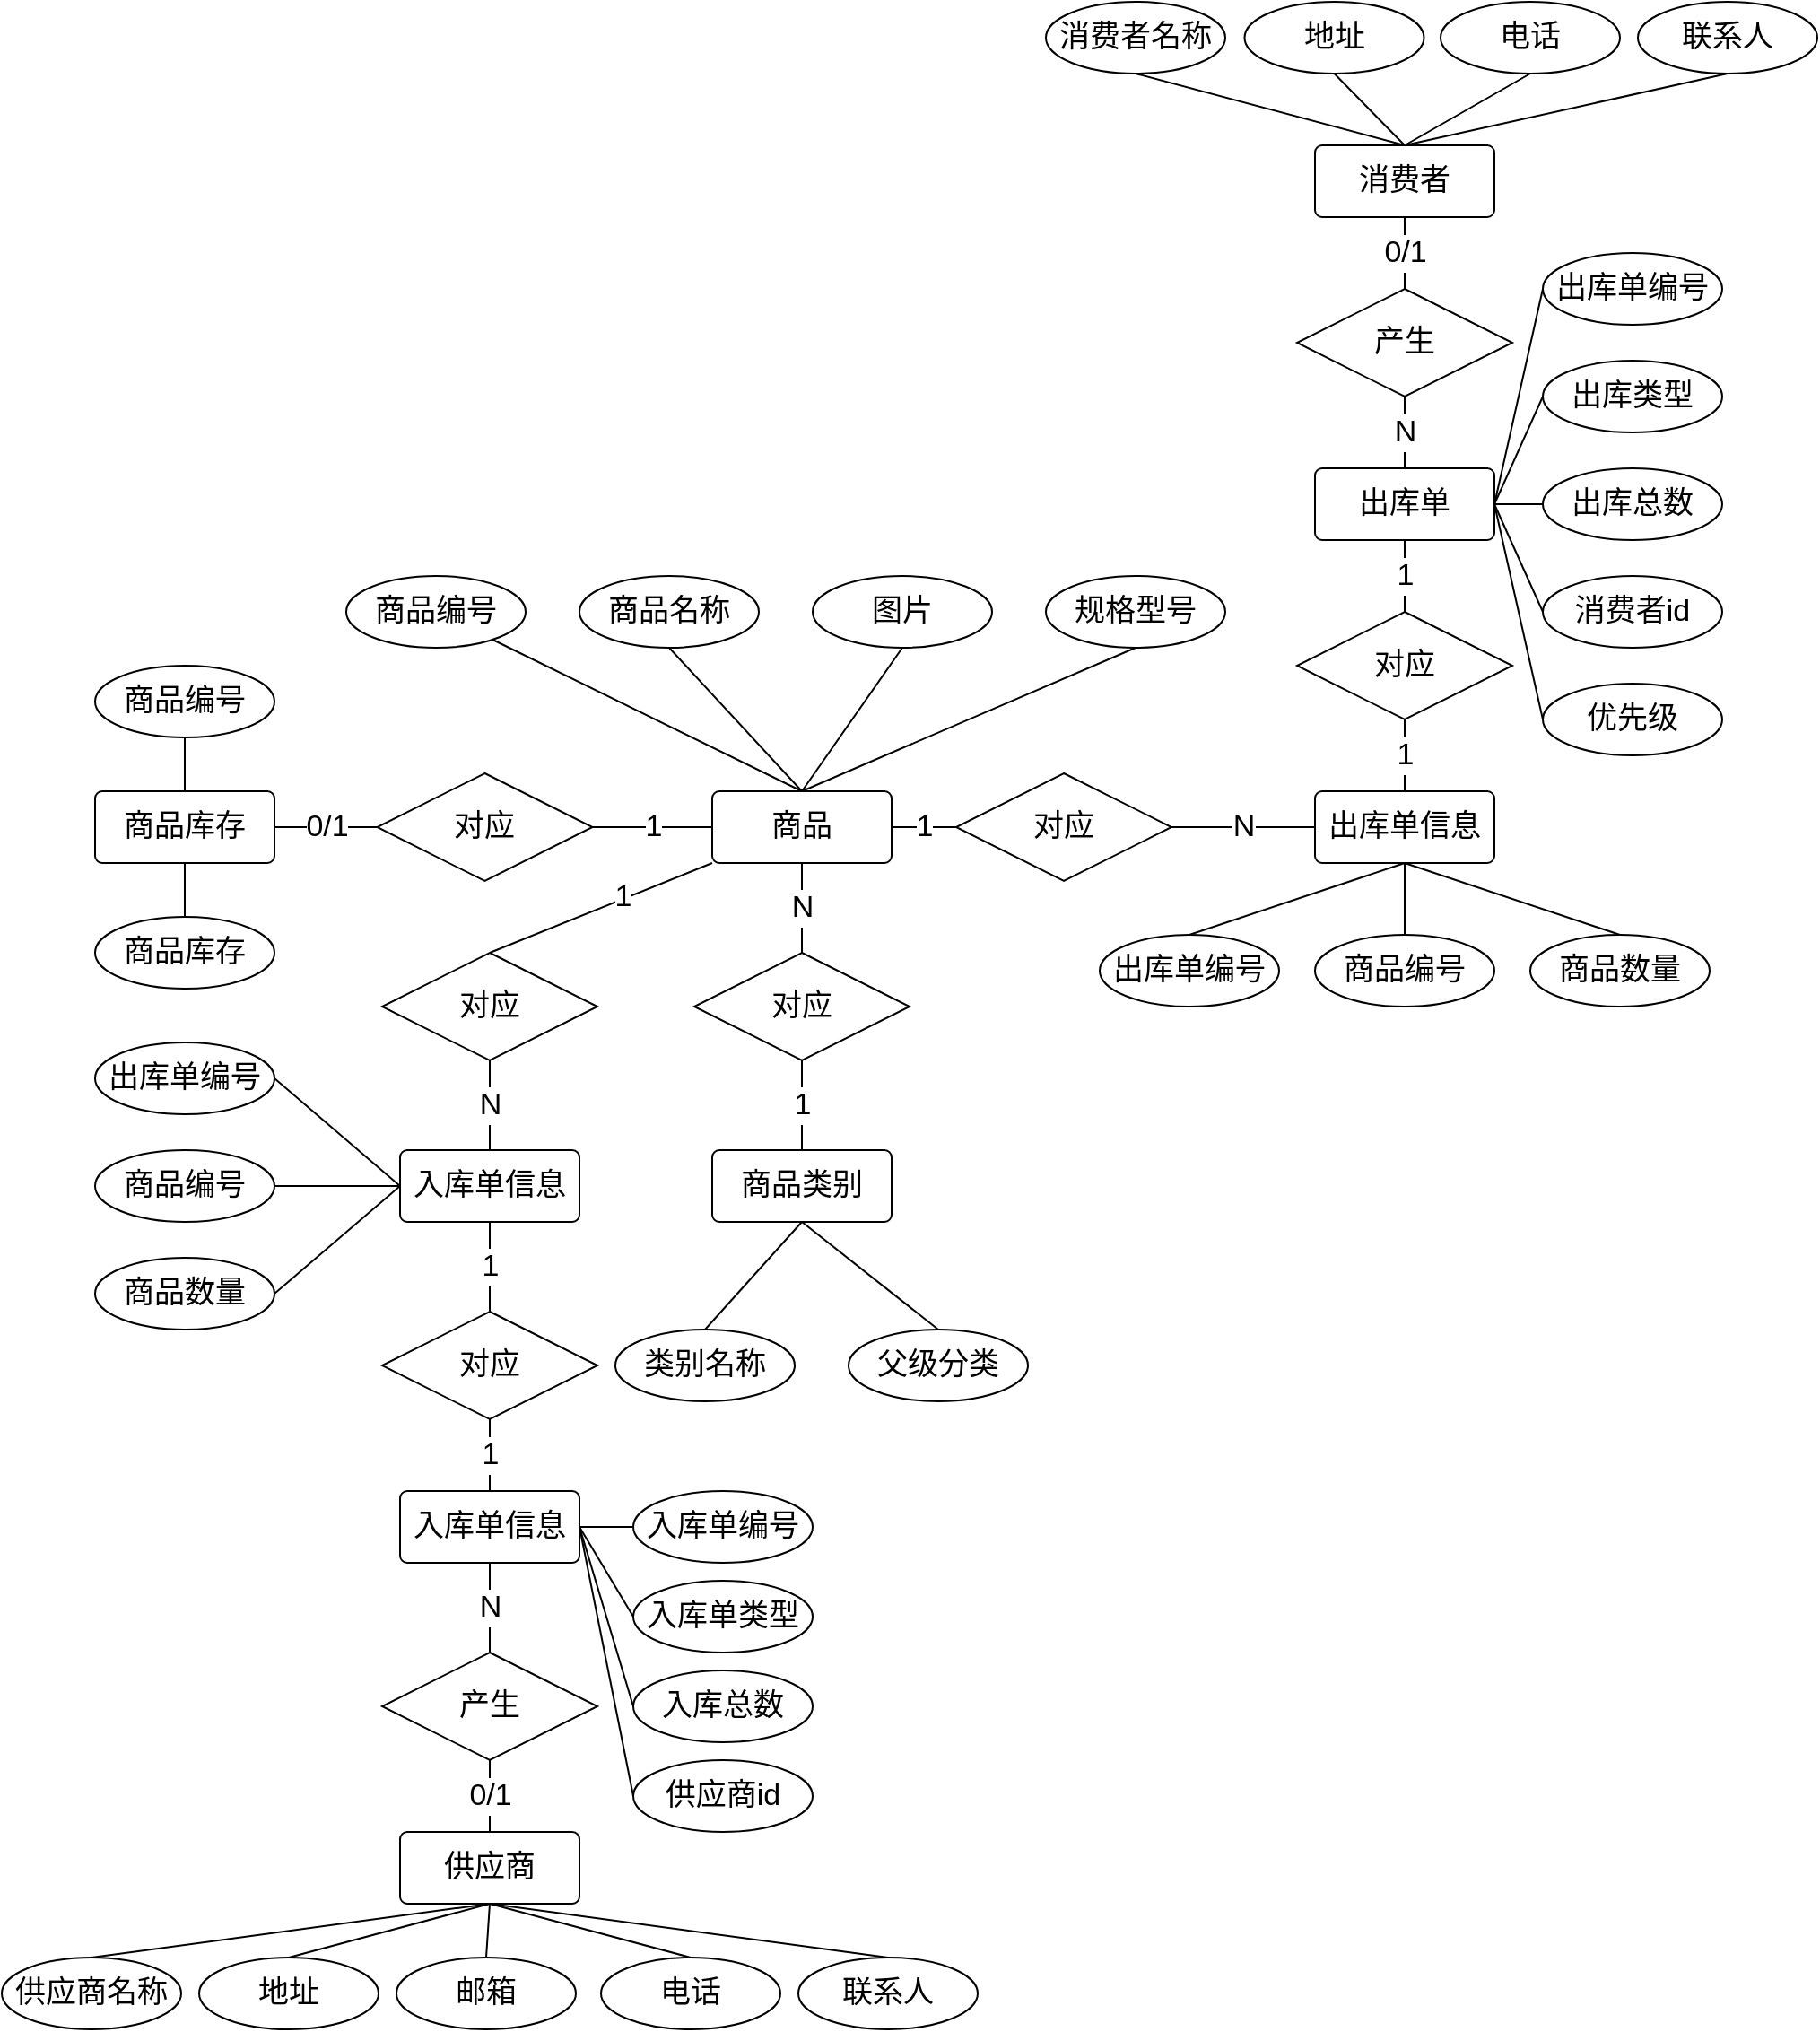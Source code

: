 <mxfile version="14.7.3" type="github">
  <diagram id="1h4pOQD59brm6UFdUb1d" name="Page-1">
    <mxGraphModel dx="1865" dy="1717" grid="1" gridSize="10" guides="1" tooltips="1" connect="1" arrows="1" fold="1" page="1" pageScale="1" pageWidth="827" pageHeight="1169" math="0" shadow="0">
      <root>
        <mxCell id="0" />
        <mxCell id="1" parent="0" />
        <mxCell id="RvEMgay6Ltesqter9NSS-8" style="rounded=0;orthogonalLoop=1;jettySize=auto;html=1;exitX=0.5;exitY=0;exitDx=0;exitDy=0;shadow=0;sketch=0;endArrow=none;endFill=0;fontSize=17;" parent="1" source="RvEMgay6Ltesqter9NSS-1" target="RvEMgay6Ltesqter9NSS-2" edge="1">
          <mxGeometry relative="1" as="geometry" />
        </mxCell>
        <mxCell id="RvEMgay6Ltesqter9NSS-13" style="edgeStyle=none;rounded=0;orthogonalLoop=1;jettySize=auto;html=1;exitX=0.5;exitY=0;exitDx=0;exitDy=0;entryX=0.5;entryY=1;entryDx=0;entryDy=0;endArrow=none;endFill=0;fontSize=17;" parent="1" source="RvEMgay6Ltesqter9NSS-1" target="RvEMgay6Ltesqter9NSS-3" edge="1">
          <mxGeometry relative="1" as="geometry" />
        </mxCell>
        <mxCell id="RvEMgay6Ltesqter9NSS-14" style="edgeStyle=none;rounded=0;orthogonalLoop=1;jettySize=auto;html=1;exitX=0.5;exitY=0;exitDx=0;exitDy=0;entryX=0.5;entryY=1;entryDx=0;entryDy=0;endArrow=none;endFill=0;fontSize=17;" parent="1" source="RvEMgay6Ltesqter9NSS-1" target="RvEMgay6Ltesqter9NSS-4" edge="1">
          <mxGeometry relative="1" as="geometry" />
        </mxCell>
        <mxCell id="RvEMgay6Ltesqter9NSS-16" style="edgeStyle=none;rounded=0;orthogonalLoop=1;jettySize=auto;html=1;exitX=0.5;exitY=0;exitDx=0;exitDy=0;entryX=0.5;entryY=1;entryDx=0;entryDy=0;endArrow=none;endFill=0;fontSize=17;" parent="1" source="RvEMgay6Ltesqter9NSS-1" target="RvEMgay6Ltesqter9NSS-6" edge="1">
          <mxGeometry relative="1" as="geometry" />
        </mxCell>
        <mxCell id="A7tWS2K1PQWu_uq6OoTj-1" value="N" style="edgeStyle=orthogonalEdgeStyle;rounded=0;sketch=0;orthogonalLoop=1;jettySize=auto;html=1;exitX=0.5;exitY=1;exitDx=0;exitDy=0;shadow=0;endArrow=none;endFill=0;fontSize=17;" parent="1" source="RvEMgay6Ltesqter9NSS-1" target="RvEMgay6Ltesqter9NSS-18" edge="1">
          <mxGeometry relative="1" as="geometry" />
        </mxCell>
        <mxCell id="BQ8AI4c9jfY31_-rvR-b-23" value="1" style="edgeStyle=none;rounded=0;orthogonalLoop=1;jettySize=auto;html=1;exitX=1;exitY=0.5;exitDx=0;exitDy=0;entryX=0;entryY=0.5;entryDx=0;entryDy=0;fontSize=17;endArrow=none;endFill=0;" edge="1" parent="1" source="RvEMgay6Ltesqter9NSS-1" target="BQ8AI4c9jfY31_-rvR-b-21">
          <mxGeometry relative="1" as="geometry" />
        </mxCell>
        <mxCell id="BQ8AI4c9jfY31_-rvR-b-26" style="edgeStyle=none;rounded=0;orthogonalLoop=1;jettySize=auto;html=1;exitX=0;exitY=1;exitDx=0;exitDy=0;entryX=0.5;entryY=0;entryDx=0;entryDy=0;fontSize=17;endArrow=none;endFill=0;" edge="1" parent="1" source="RvEMgay6Ltesqter9NSS-1" target="BQ8AI4c9jfY31_-rvR-b-24">
          <mxGeometry relative="1" as="geometry" />
        </mxCell>
        <mxCell id="BQ8AI4c9jfY31_-rvR-b-28" value="1" style="edgeLabel;html=1;align=center;verticalAlign=middle;resizable=0;points=[];fontSize=17;" vertex="1" connectable="0" parent="BQ8AI4c9jfY31_-rvR-b-26">
          <mxGeometry x="-0.184" y="-2" relative="1" as="geometry">
            <mxPoint x="1" as="offset" />
          </mxGeometry>
        </mxCell>
        <mxCell id="RvEMgay6Ltesqter9NSS-1" value="&lt;font style=&quot;font-size: 17px;&quot;&gt;商品&lt;/font&gt;" style="rounded=1;arcSize=10;whiteSpace=wrap;html=1;align=center;fontSize=17;" parent="1" vertex="1">
          <mxGeometry x="364" y="250" width="100" height="40" as="geometry" />
        </mxCell>
        <mxCell id="RvEMgay6Ltesqter9NSS-2" value="&lt;font style=&quot;font-size: 17px;&quot;&gt;商品编号&lt;/font&gt;" style="ellipse;whiteSpace=wrap;html=1;align=center;fontSize=17;" parent="1" vertex="1">
          <mxGeometry x="160" y="130" width="100" height="40" as="geometry" />
        </mxCell>
        <mxCell id="RvEMgay6Ltesqter9NSS-3" value="&lt;font style=&quot;font-size: 17px;&quot;&gt;商品名称&lt;/font&gt;" style="ellipse;whiteSpace=wrap;html=1;align=center;fontSize=17;" parent="1" vertex="1">
          <mxGeometry x="290" y="130" width="100" height="40" as="geometry" />
        </mxCell>
        <mxCell id="RvEMgay6Ltesqter9NSS-4" value="&lt;font style=&quot;font-size: 17px;&quot;&gt;图片&lt;/font&gt;" style="ellipse;whiteSpace=wrap;html=1;align=center;fontSize=17;" parent="1" vertex="1">
          <mxGeometry x="420" y="130" width="100" height="40" as="geometry" />
        </mxCell>
        <mxCell id="RvEMgay6Ltesqter9NSS-6" value="&lt;font style=&quot;font-size: 17px;&quot;&gt;规格型号&lt;/font&gt;" style="ellipse;whiteSpace=wrap;html=1;align=center;fontSize=17;" parent="1" vertex="1">
          <mxGeometry x="550" y="130" width="100" height="40" as="geometry" />
        </mxCell>
        <mxCell id="BQ8AI4c9jfY31_-rvR-b-1" value="1" style="edgeStyle=orthogonalEdgeStyle;rounded=0;orthogonalLoop=1;jettySize=auto;html=1;exitX=0.5;exitY=1;exitDx=0;exitDy=0;entryX=0.5;entryY=0;entryDx=0;entryDy=0;endArrow=none;endFill=0;fontSize=17;" edge="1" parent="1" source="RvEMgay6Ltesqter9NSS-18" target="A7tWS2K1PQWu_uq6OoTj-2">
          <mxGeometry relative="1" as="geometry" />
        </mxCell>
        <mxCell id="RvEMgay6Ltesqter9NSS-18" value="&lt;font style=&quot;font-size: 17px;&quot;&gt;对应&lt;/font&gt;" style="shape=rhombus;perimeter=rhombusPerimeter;whiteSpace=wrap;html=1;align=center;fontSize=17;" parent="1" vertex="1">
          <mxGeometry x="354" y="340" width="120" height="60" as="geometry" />
        </mxCell>
        <mxCell id="BQ8AI4c9jfY31_-rvR-b-6" style="rounded=0;orthogonalLoop=1;jettySize=auto;html=1;exitX=0.5;exitY=1;exitDx=0;exitDy=0;entryX=0.5;entryY=0;entryDx=0;entryDy=0;fontSize=17;endArrow=none;endFill=0;" edge="1" parent="1" source="A7tWS2K1PQWu_uq6OoTj-2" target="BQ8AI4c9jfY31_-rvR-b-2">
          <mxGeometry relative="1" as="geometry" />
        </mxCell>
        <mxCell id="BQ8AI4c9jfY31_-rvR-b-9" style="edgeStyle=none;rounded=0;orthogonalLoop=1;jettySize=auto;html=1;exitX=0.5;exitY=1;exitDx=0;exitDy=0;entryX=0.5;entryY=0;entryDx=0;entryDy=0;fontSize=17;endArrow=none;endFill=0;" edge="1" parent="1" source="A7tWS2K1PQWu_uq6OoTj-2" target="BQ8AI4c9jfY31_-rvR-b-5">
          <mxGeometry relative="1" as="geometry" />
        </mxCell>
        <mxCell id="A7tWS2K1PQWu_uq6OoTj-2" value="&lt;font style=&quot;font-size: 17px;&quot;&gt;商品类别&lt;/font&gt;" style="rounded=1;arcSize=10;whiteSpace=wrap;html=1;align=center;fontSize=17;" parent="1" vertex="1">
          <mxGeometry x="364" y="450" width="100" height="40" as="geometry" />
        </mxCell>
        <mxCell id="BQ8AI4c9jfY31_-rvR-b-2" value="&lt;font style=&quot;font-size: 17px;&quot;&gt;类别名称&lt;/font&gt;" style="ellipse;whiteSpace=wrap;html=1;align=center;fontSize=17;" vertex="1" parent="1">
          <mxGeometry x="310" y="550" width="100" height="40" as="geometry" />
        </mxCell>
        <mxCell id="BQ8AI4c9jfY31_-rvR-b-5" value="&lt;font style=&quot;font-size: 17px;&quot;&gt;父级分类&lt;/font&gt;" style="ellipse;whiteSpace=wrap;html=1;align=center;fontSize=17;" vertex="1" parent="1">
          <mxGeometry x="440" y="550" width="100" height="40" as="geometry" />
        </mxCell>
        <mxCell id="BQ8AI4c9jfY31_-rvR-b-11" value="1" style="edgeStyle=none;rounded=0;orthogonalLoop=1;jettySize=auto;html=1;exitX=1;exitY=0.5;exitDx=0;exitDy=0;entryX=0;entryY=0.5;entryDx=0;entryDy=0;fontSize=17;endArrow=none;endFill=0;" edge="1" parent="1" source="BQ8AI4c9jfY31_-rvR-b-10" target="RvEMgay6Ltesqter9NSS-1">
          <mxGeometry relative="1" as="geometry" />
        </mxCell>
        <mxCell id="BQ8AI4c9jfY31_-rvR-b-13" value="0/1" style="edgeStyle=none;rounded=0;orthogonalLoop=1;jettySize=auto;html=1;exitX=0;exitY=0.5;exitDx=0;exitDy=0;entryX=1;entryY=0.5;entryDx=0;entryDy=0;fontSize=17;endArrow=none;endFill=0;" edge="1" parent="1" source="BQ8AI4c9jfY31_-rvR-b-10" target="BQ8AI4c9jfY31_-rvR-b-12">
          <mxGeometry relative="1" as="geometry" />
        </mxCell>
        <mxCell id="BQ8AI4c9jfY31_-rvR-b-10" value="&lt;font style=&quot;font-size: 17px;&quot;&gt;对应&lt;/font&gt;" style="shape=rhombus;perimeter=rhombusPerimeter;whiteSpace=wrap;html=1;align=center;fontSize=17;" vertex="1" parent="1">
          <mxGeometry x="177.25" y="240" width="120" height="60" as="geometry" />
        </mxCell>
        <mxCell id="BQ8AI4c9jfY31_-rvR-b-16" style="edgeStyle=none;rounded=0;orthogonalLoop=1;jettySize=auto;html=1;exitX=0.5;exitY=0;exitDx=0;exitDy=0;entryX=0.5;entryY=1;entryDx=0;entryDy=0;fontSize=17;endArrow=none;endFill=0;" edge="1" parent="1" source="BQ8AI4c9jfY31_-rvR-b-12" target="BQ8AI4c9jfY31_-rvR-b-15">
          <mxGeometry relative="1" as="geometry" />
        </mxCell>
        <mxCell id="BQ8AI4c9jfY31_-rvR-b-17" style="edgeStyle=none;rounded=0;orthogonalLoop=1;jettySize=auto;html=1;exitX=0.5;exitY=1;exitDx=0;exitDy=0;fontSize=17;endArrow=none;endFill=0;" edge="1" parent="1" source="BQ8AI4c9jfY31_-rvR-b-12" target="BQ8AI4c9jfY31_-rvR-b-14">
          <mxGeometry relative="1" as="geometry" />
        </mxCell>
        <mxCell id="BQ8AI4c9jfY31_-rvR-b-12" value="&lt;font style=&quot;font-size: 17px;&quot;&gt;商品库存&lt;/font&gt;" style="rounded=1;arcSize=10;whiteSpace=wrap;html=1;align=center;fontSize=17;" vertex="1" parent="1">
          <mxGeometry x="20" y="250" width="100" height="40" as="geometry" />
        </mxCell>
        <mxCell id="BQ8AI4c9jfY31_-rvR-b-14" value="&lt;font style=&quot;font-size: 17px;&quot;&gt;商品库存&lt;/font&gt;" style="ellipse;whiteSpace=wrap;html=1;align=center;fontSize=17;" vertex="1" parent="1">
          <mxGeometry x="20" y="320" width="100" height="40" as="geometry" />
        </mxCell>
        <mxCell id="BQ8AI4c9jfY31_-rvR-b-15" value="&lt;font style=&quot;font-size: 17px;&quot;&gt;商品编号&lt;/font&gt;" style="ellipse;whiteSpace=wrap;html=1;align=center;fontSize=17;" vertex="1" parent="1">
          <mxGeometry x="20" y="180" width="100" height="40" as="geometry" />
        </mxCell>
        <mxCell id="BQ8AI4c9jfY31_-rvR-b-32" style="edgeStyle=none;rounded=0;orthogonalLoop=1;jettySize=auto;html=1;exitX=0.5;exitY=1;exitDx=0;exitDy=0;entryX=0.5;entryY=0;entryDx=0;entryDy=0;fontSize=17;endArrow=none;endFill=0;" edge="1" parent="1" source="BQ8AI4c9jfY31_-rvR-b-18" target="BQ8AI4c9jfY31_-rvR-b-29">
          <mxGeometry relative="1" as="geometry" />
        </mxCell>
        <mxCell id="BQ8AI4c9jfY31_-rvR-b-33" style="edgeStyle=none;rounded=0;orthogonalLoop=1;jettySize=auto;html=1;exitX=0.5;exitY=1;exitDx=0;exitDy=0;entryX=0.5;entryY=0;entryDx=0;entryDy=0;fontSize=17;endArrow=none;endFill=0;" edge="1" parent="1" source="BQ8AI4c9jfY31_-rvR-b-18" target="BQ8AI4c9jfY31_-rvR-b-30">
          <mxGeometry relative="1" as="geometry" />
        </mxCell>
        <mxCell id="BQ8AI4c9jfY31_-rvR-b-34" style="edgeStyle=none;rounded=0;orthogonalLoop=1;jettySize=auto;html=1;exitX=0.5;exitY=1;exitDx=0;exitDy=0;entryX=0.5;entryY=0;entryDx=0;entryDy=0;fontSize=17;endArrow=none;endFill=0;" edge="1" parent="1" source="BQ8AI4c9jfY31_-rvR-b-18" target="BQ8AI4c9jfY31_-rvR-b-31">
          <mxGeometry relative="1" as="geometry" />
        </mxCell>
        <mxCell id="BQ8AI4c9jfY31_-rvR-b-55" value="1" style="edgeStyle=none;rounded=0;orthogonalLoop=1;jettySize=auto;html=1;exitX=0.5;exitY=0;exitDx=0;exitDy=0;entryX=0.5;entryY=1;entryDx=0;entryDy=0;fontSize=17;endArrow=none;endFill=0;" edge="1" parent="1" source="BQ8AI4c9jfY31_-rvR-b-18" target="BQ8AI4c9jfY31_-rvR-b-53">
          <mxGeometry relative="1" as="geometry" />
        </mxCell>
        <mxCell id="BQ8AI4c9jfY31_-rvR-b-18" value="&lt;font style=&quot;font-size: 17px;&quot;&gt;出库单信息&lt;br style=&quot;font-size: 17px;&quot;&gt;&lt;/font&gt;" style="rounded=1;arcSize=10;whiteSpace=wrap;html=1;align=center;fontSize=17;" vertex="1" parent="1">
          <mxGeometry x="700" y="250" width="100" height="40" as="geometry" />
        </mxCell>
        <mxCell id="BQ8AI4c9jfY31_-rvR-b-38" style="edgeStyle=none;rounded=0;orthogonalLoop=1;jettySize=auto;html=1;exitX=0;exitY=0.5;exitDx=0;exitDy=0;entryX=1;entryY=0.5;entryDx=0;entryDy=0;fontSize=17;endArrow=none;endFill=0;" edge="1" parent="1" source="BQ8AI4c9jfY31_-rvR-b-19" target="BQ8AI4c9jfY31_-rvR-b-35">
          <mxGeometry relative="1" as="geometry" />
        </mxCell>
        <mxCell id="BQ8AI4c9jfY31_-rvR-b-39" style="edgeStyle=none;rounded=0;orthogonalLoop=1;jettySize=auto;html=1;exitX=0;exitY=0.5;exitDx=0;exitDy=0;fontSize=17;endArrow=none;endFill=0;" edge="1" parent="1" source="BQ8AI4c9jfY31_-rvR-b-19" target="BQ8AI4c9jfY31_-rvR-b-36">
          <mxGeometry relative="1" as="geometry" />
        </mxCell>
        <mxCell id="BQ8AI4c9jfY31_-rvR-b-40" style="edgeStyle=none;rounded=0;orthogonalLoop=1;jettySize=auto;html=1;exitX=0;exitY=0.5;exitDx=0;exitDy=0;entryX=1;entryY=0.5;entryDx=0;entryDy=0;fontSize=17;endArrow=none;endFill=0;" edge="1" parent="1" source="BQ8AI4c9jfY31_-rvR-b-19" target="BQ8AI4c9jfY31_-rvR-b-37">
          <mxGeometry relative="1" as="geometry" />
        </mxCell>
        <mxCell id="BQ8AI4c9jfY31_-rvR-b-70" value="1" style="edgeStyle=none;rounded=0;orthogonalLoop=1;jettySize=auto;html=1;exitX=0.5;exitY=1;exitDx=0;exitDy=0;entryX=0.5;entryY=0;entryDx=0;entryDy=0;fontSize=17;endArrow=none;endFill=0;" edge="1" parent="1" source="BQ8AI4c9jfY31_-rvR-b-19" target="BQ8AI4c9jfY31_-rvR-b-69">
          <mxGeometry relative="1" as="geometry" />
        </mxCell>
        <mxCell id="BQ8AI4c9jfY31_-rvR-b-19" value="&lt;font style=&quot;font-size: 17px;&quot;&gt;入库单信息&lt;br style=&quot;font-size: 17px;&quot;&gt;&lt;/font&gt;" style="rounded=1;arcSize=10;whiteSpace=wrap;html=1;align=center;fontSize=17;" vertex="1" parent="1">
          <mxGeometry x="190" y="450" width="100" height="40" as="geometry" />
        </mxCell>
        <mxCell id="BQ8AI4c9jfY31_-rvR-b-25" value="N" style="edgeStyle=none;rounded=0;orthogonalLoop=1;jettySize=auto;html=1;exitX=1;exitY=0.5;exitDx=0;exitDy=0;entryX=0;entryY=0.5;entryDx=0;entryDy=0;fontSize=17;endArrow=none;endFill=0;" edge="1" parent="1" source="BQ8AI4c9jfY31_-rvR-b-21" target="BQ8AI4c9jfY31_-rvR-b-18">
          <mxGeometry relative="1" as="geometry" />
        </mxCell>
        <mxCell id="BQ8AI4c9jfY31_-rvR-b-21" value="&lt;font style=&quot;font-size: 17px;&quot;&gt;对应&lt;/font&gt;" style="shape=rhombus;perimeter=rhombusPerimeter;whiteSpace=wrap;html=1;align=center;rounded=0;fontSize=17;" vertex="1" parent="1">
          <mxGeometry x="500" y="240" width="120" height="60" as="geometry" />
        </mxCell>
        <mxCell id="BQ8AI4c9jfY31_-rvR-b-27" value="N" style="edgeStyle=none;rounded=0;orthogonalLoop=1;jettySize=auto;html=1;exitX=0.5;exitY=1;exitDx=0;exitDy=0;entryX=0.5;entryY=0;entryDx=0;entryDy=0;fontSize=17;endArrow=none;endFill=0;" edge="1" parent="1" source="BQ8AI4c9jfY31_-rvR-b-24" target="BQ8AI4c9jfY31_-rvR-b-19">
          <mxGeometry relative="1" as="geometry" />
        </mxCell>
        <mxCell id="BQ8AI4c9jfY31_-rvR-b-24" value="&lt;font style=&quot;font-size: 17px;&quot;&gt;对应&lt;/font&gt;" style="shape=rhombus;perimeter=rhombusPerimeter;whiteSpace=wrap;html=1;align=center;rounded=0;fontSize=17;" vertex="1" parent="1">
          <mxGeometry x="180" y="340" width="120" height="60" as="geometry" />
        </mxCell>
        <mxCell id="BQ8AI4c9jfY31_-rvR-b-29" value="&lt;font style=&quot;font-size: 17px;&quot;&gt;出库单编号&lt;/font&gt;" style="ellipse;whiteSpace=wrap;html=1;align=center;fontSize=17;" vertex="1" parent="1">
          <mxGeometry x="580" y="330" width="100" height="40" as="geometry" />
        </mxCell>
        <mxCell id="BQ8AI4c9jfY31_-rvR-b-30" value="&lt;font style=&quot;font-size: 17px;&quot;&gt;商品编号&lt;/font&gt;" style="ellipse;whiteSpace=wrap;html=1;align=center;fontSize=17;" vertex="1" parent="1">
          <mxGeometry x="700" y="330" width="100" height="40" as="geometry" />
        </mxCell>
        <mxCell id="BQ8AI4c9jfY31_-rvR-b-31" value="&lt;font style=&quot;font-size: 17px;&quot;&gt;商品数量&lt;/font&gt;" style="ellipse;whiteSpace=wrap;html=1;align=center;fontSize=17;" vertex="1" parent="1">
          <mxGeometry x="820" y="330" width="100" height="40" as="geometry" />
        </mxCell>
        <mxCell id="BQ8AI4c9jfY31_-rvR-b-35" value="&lt;font style=&quot;font-size: 17px;&quot;&gt;出库单编号&lt;/font&gt;" style="ellipse;whiteSpace=wrap;html=1;align=center;fontSize=17;" vertex="1" parent="1">
          <mxGeometry x="20" y="390" width="100" height="40" as="geometry" />
        </mxCell>
        <mxCell id="BQ8AI4c9jfY31_-rvR-b-36" value="&lt;font style=&quot;font-size: 17px;&quot;&gt;商品编号&lt;/font&gt;" style="ellipse;whiteSpace=wrap;html=1;align=center;fontSize=17;" vertex="1" parent="1">
          <mxGeometry x="20" y="450" width="100" height="40" as="geometry" />
        </mxCell>
        <mxCell id="BQ8AI4c9jfY31_-rvR-b-37" value="&lt;font style=&quot;font-size: 17px;&quot;&gt;商品数量&lt;/font&gt;" style="ellipse;whiteSpace=wrap;html=1;align=center;fontSize=17;" vertex="1" parent="1">
          <mxGeometry x="20" y="510" width="100" height="40" as="geometry" />
        </mxCell>
        <mxCell id="BQ8AI4c9jfY31_-rvR-b-48" style="edgeStyle=none;rounded=0;orthogonalLoop=1;jettySize=auto;html=1;exitX=1;exitY=0.5;exitDx=0;exitDy=0;entryX=0;entryY=0.5;entryDx=0;entryDy=0;fontSize=17;endArrow=none;endFill=0;" edge="1" parent="1" source="BQ8AI4c9jfY31_-rvR-b-41" target="BQ8AI4c9jfY31_-rvR-b-42">
          <mxGeometry relative="1" as="geometry" />
        </mxCell>
        <mxCell id="BQ8AI4c9jfY31_-rvR-b-49" style="edgeStyle=none;rounded=0;orthogonalLoop=1;jettySize=auto;html=1;exitX=1;exitY=0.5;exitDx=0;exitDy=0;entryX=0;entryY=0.5;entryDx=0;entryDy=0;fontSize=17;endArrow=none;endFill=0;" edge="1" parent="1" source="BQ8AI4c9jfY31_-rvR-b-41" target="BQ8AI4c9jfY31_-rvR-b-44">
          <mxGeometry relative="1" as="geometry" />
        </mxCell>
        <mxCell id="BQ8AI4c9jfY31_-rvR-b-50" style="edgeStyle=none;rounded=0;orthogonalLoop=1;jettySize=auto;html=1;exitX=1;exitY=0.5;exitDx=0;exitDy=0;entryX=0;entryY=0.5;entryDx=0;entryDy=0;fontSize=17;endArrow=none;endFill=0;" edge="1" parent="1" source="BQ8AI4c9jfY31_-rvR-b-41" target="BQ8AI4c9jfY31_-rvR-b-45">
          <mxGeometry relative="1" as="geometry" />
        </mxCell>
        <mxCell id="BQ8AI4c9jfY31_-rvR-b-51" style="edgeStyle=none;rounded=0;orthogonalLoop=1;jettySize=auto;html=1;exitX=1;exitY=0.5;exitDx=0;exitDy=0;entryX=0;entryY=0.5;entryDx=0;entryDy=0;fontSize=17;endArrow=none;endFill=0;" edge="1" parent="1" source="BQ8AI4c9jfY31_-rvR-b-41" target="BQ8AI4c9jfY31_-rvR-b-46">
          <mxGeometry relative="1" as="geometry" />
        </mxCell>
        <mxCell id="BQ8AI4c9jfY31_-rvR-b-52" style="edgeStyle=none;rounded=0;orthogonalLoop=1;jettySize=auto;html=1;exitX=1;exitY=0.5;exitDx=0;exitDy=0;entryX=0;entryY=0.5;entryDx=0;entryDy=0;fontSize=17;endArrow=none;endFill=0;" edge="1" parent="1" source="BQ8AI4c9jfY31_-rvR-b-41" target="BQ8AI4c9jfY31_-rvR-b-47">
          <mxGeometry relative="1" as="geometry" />
        </mxCell>
        <mxCell id="BQ8AI4c9jfY31_-rvR-b-66" value="N" style="edgeStyle=none;rounded=0;orthogonalLoop=1;jettySize=auto;html=1;exitX=0.5;exitY=0;exitDx=0;exitDy=0;entryX=0.5;entryY=1;entryDx=0;entryDy=0;fontSize=17;endArrow=none;endFill=0;" edge="1" parent="1" source="BQ8AI4c9jfY31_-rvR-b-41" target="BQ8AI4c9jfY31_-rvR-b-65">
          <mxGeometry relative="1" as="geometry" />
        </mxCell>
        <mxCell id="BQ8AI4c9jfY31_-rvR-b-41" value="&lt;font style=&quot;font-size: 17px;&quot;&gt;出库单&lt;br style=&quot;font-size: 17px;&quot;&gt;&lt;/font&gt;" style="rounded=1;arcSize=10;whiteSpace=wrap;html=1;align=center;fontSize=17;" vertex="1" parent="1">
          <mxGeometry x="700" y="70" width="100" height="40" as="geometry" />
        </mxCell>
        <mxCell id="BQ8AI4c9jfY31_-rvR-b-42" value="&lt;font style=&quot;font-size: 17px;&quot;&gt;出库单编号&lt;/font&gt;" style="ellipse;whiteSpace=wrap;html=1;align=center;fontSize=17;" vertex="1" parent="1">
          <mxGeometry x="827" y="-50" width="100" height="40" as="geometry" />
        </mxCell>
        <mxCell id="BQ8AI4c9jfY31_-rvR-b-44" value="&lt;font style=&quot;font-size: 17px;&quot;&gt;出库类型&lt;/font&gt;" style="ellipse;whiteSpace=wrap;html=1;align=center;fontSize=17;" vertex="1" parent="1">
          <mxGeometry x="827" y="10" width="100" height="40" as="geometry" />
        </mxCell>
        <mxCell id="BQ8AI4c9jfY31_-rvR-b-45" value="&lt;font style=&quot;font-size: 17px;&quot;&gt;出库总数&lt;/font&gt;" style="ellipse;whiteSpace=wrap;html=1;align=center;fontSize=17;" vertex="1" parent="1">
          <mxGeometry x="827" y="70" width="100" height="40" as="geometry" />
        </mxCell>
        <mxCell id="BQ8AI4c9jfY31_-rvR-b-46" value="&lt;font style=&quot;font-size: 17px;&quot;&gt;消费者id&lt;/font&gt;" style="ellipse;whiteSpace=wrap;html=1;align=center;fontSize=17;" vertex="1" parent="1">
          <mxGeometry x="827" y="130" width="100" height="40" as="geometry" />
        </mxCell>
        <mxCell id="BQ8AI4c9jfY31_-rvR-b-47" value="&lt;font style=&quot;font-size: 17px;&quot;&gt;优先级&lt;/font&gt;" style="ellipse;whiteSpace=wrap;html=1;align=center;fontSize=17;" vertex="1" parent="1">
          <mxGeometry x="827" y="190" width="100" height="40" as="geometry" />
        </mxCell>
        <mxCell id="BQ8AI4c9jfY31_-rvR-b-54" value="1" style="edgeStyle=none;rounded=0;orthogonalLoop=1;jettySize=auto;html=1;exitX=0.5;exitY=0;exitDx=0;exitDy=0;entryX=0.5;entryY=1;entryDx=0;entryDy=0;fontSize=17;endArrow=none;endFill=0;" edge="1" parent="1" source="BQ8AI4c9jfY31_-rvR-b-53" target="BQ8AI4c9jfY31_-rvR-b-41">
          <mxGeometry relative="1" as="geometry" />
        </mxCell>
        <mxCell id="BQ8AI4c9jfY31_-rvR-b-53" value="&lt;font style=&quot;font-size: 17px;&quot;&gt;对应&lt;/font&gt;" style="shape=rhombus;perimeter=rhombusPerimeter;whiteSpace=wrap;html=1;align=center;rounded=0;rotation=0;fontSize=17;" vertex="1" parent="1">
          <mxGeometry x="690" y="150" width="120" height="60" as="geometry" />
        </mxCell>
        <mxCell id="BQ8AI4c9jfY31_-rvR-b-61" style="edgeStyle=none;rounded=0;orthogonalLoop=1;jettySize=auto;html=1;exitX=0.5;exitY=0;exitDx=0;exitDy=0;entryX=0.5;entryY=1;entryDx=0;entryDy=0;fontSize=17;endArrow=none;endFill=0;" edge="1" parent="1" source="BQ8AI4c9jfY31_-rvR-b-56" target="BQ8AI4c9jfY31_-rvR-b-57">
          <mxGeometry relative="1" as="geometry" />
        </mxCell>
        <mxCell id="BQ8AI4c9jfY31_-rvR-b-62" style="edgeStyle=none;rounded=0;orthogonalLoop=1;jettySize=auto;html=1;exitX=0.5;exitY=0;exitDx=0;exitDy=0;entryX=0.5;entryY=1;entryDx=0;entryDy=0;fontSize=17;endArrow=none;endFill=0;" edge="1" parent="1" source="BQ8AI4c9jfY31_-rvR-b-56" target="BQ8AI4c9jfY31_-rvR-b-58">
          <mxGeometry relative="1" as="geometry" />
        </mxCell>
        <mxCell id="BQ8AI4c9jfY31_-rvR-b-63" style="edgeStyle=none;rounded=0;orthogonalLoop=1;jettySize=auto;html=1;exitX=0.5;exitY=0;exitDx=0;exitDy=0;entryX=0.5;entryY=1;entryDx=0;entryDy=0;fontSize=17;endArrow=none;endFill=0;" edge="1" parent="1" source="BQ8AI4c9jfY31_-rvR-b-56" target="BQ8AI4c9jfY31_-rvR-b-59">
          <mxGeometry relative="1" as="geometry" />
        </mxCell>
        <mxCell id="BQ8AI4c9jfY31_-rvR-b-64" style="edgeStyle=none;rounded=0;orthogonalLoop=1;jettySize=auto;html=1;exitX=0.5;exitY=0;exitDx=0;exitDy=0;entryX=0.5;entryY=1;entryDx=0;entryDy=0;fontSize=17;endArrow=none;endFill=0;" edge="1" parent="1" source="BQ8AI4c9jfY31_-rvR-b-56" target="BQ8AI4c9jfY31_-rvR-b-60">
          <mxGeometry relative="1" as="geometry" />
        </mxCell>
        <mxCell id="BQ8AI4c9jfY31_-rvR-b-56" value="&lt;font style=&quot;font-size: 17px;&quot;&gt;消费者&lt;br style=&quot;font-size: 17px;&quot;&gt;&lt;/font&gt;" style="rounded=1;arcSize=10;whiteSpace=wrap;html=1;align=center;fontSize=17;" vertex="1" parent="1">
          <mxGeometry x="700" y="-110" width="100" height="40" as="geometry" />
        </mxCell>
        <mxCell id="BQ8AI4c9jfY31_-rvR-b-57" value="&lt;font style=&quot;font-size: 17px;&quot;&gt;消费者名称&lt;/font&gt;" style="ellipse;whiteSpace=wrap;html=1;align=center;fontSize=17;" vertex="1" parent="1">
          <mxGeometry x="550" y="-190" width="100" height="40" as="geometry" />
        </mxCell>
        <mxCell id="BQ8AI4c9jfY31_-rvR-b-58" value="&lt;font style=&quot;font-size: 17px;&quot;&gt;地址&lt;/font&gt;" style="ellipse;whiteSpace=wrap;html=1;align=center;fontSize=17;" vertex="1" parent="1">
          <mxGeometry x="660.75" y="-190" width="100" height="40" as="geometry" />
        </mxCell>
        <mxCell id="BQ8AI4c9jfY31_-rvR-b-59" value="&lt;font style=&quot;font-size: 17px;&quot;&gt;电话&lt;/font&gt;" style="ellipse;whiteSpace=wrap;html=1;align=center;fontSize=17;" vertex="1" parent="1">
          <mxGeometry x="770" y="-190" width="100" height="40" as="geometry" />
        </mxCell>
        <mxCell id="BQ8AI4c9jfY31_-rvR-b-60" value="&lt;font style=&quot;font-size: 17px;&quot;&gt;联系人&lt;/font&gt;" style="ellipse;whiteSpace=wrap;html=1;align=center;fontSize=17;" vertex="1" parent="1">
          <mxGeometry x="880" y="-190" width="100" height="40" as="geometry" />
        </mxCell>
        <mxCell id="BQ8AI4c9jfY31_-rvR-b-67" value="0/1" style="edgeStyle=none;rounded=0;orthogonalLoop=1;jettySize=auto;html=1;exitX=0.5;exitY=0;exitDx=0;exitDy=0;entryX=0.5;entryY=1;entryDx=0;entryDy=0;fontSize=17;endArrow=none;endFill=0;" edge="1" parent="1" source="BQ8AI4c9jfY31_-rvR-b-65" target="BQ8AI4c9jfY31_-rvR-b-56">
          <mxGeometry relative="1" as="geometry" />
        </mxCell>
        <mxCell id="BQ8AI4c9jfY31_-rvR-b-65" value="&lt;span style=&quot;font-size: 17px;&quot;&gt;产生&lt;/span&gt;" style="shape=rhombus;perimeter=rhombusPerimeter;whiteSpace=wrap;html=1;align=center;rounded=0;rotation=0;fontSize=17;" vertex="1" parent="1">
          <mxGeometry x="690" y="-30" width="120" height="60" as="geometry" />
        </mxCell>
        <mxCell id="BQ8AI4c9jfY31_-rvR-b-76" style="edgeStyle=none;rounded=0;orthogonalLoop=1;jettySize=auto;html=1;exitX=1;exitY=0.5;exitDx=0;exitDy=0;entryX=0;entryY=0.5;entryDx=0;entryDy=0;fontSize=17;endArrow=none;endFill=0;" edge="1" parent="1" source="BQ8AI4c9jfY31_-rvR-b-68" target="BQ8AI4c9jfY31_-rvR-b-72">
          <mxGeometry relative="1" as="geometry" />
        </mxCell>
        <mxCell id="BQ8AI4c9jfY31_-rvR-b-77" style="edgeStyle=none;rounded=0;orthogonalLoop=1;jettySize=auto;html=1;exitX=1;exitY=0.5;exitDx=0;exitDy=0;entryX=0;entryY=0.5;entryDx=0;entryDy=0;fontSize=17;endArrow=none;endFill=0;" edge="1" parent="1" source="BQ8AI4c9jfY31_-rvR-b-68" target="BQ8AI4c9jfY31_-rvR-b-73">
          <mxGeometry relative="1" as="geometry" />
        </mxCell>
        <mxCell id="BQ8AI4c9jfY31_-rvR-b-78" style="edgeStyle=none;rounded=0;orthogonalLoop=1;jettySize=auto;html=1;exitX=1;exitY=0.5;exitDx=0;exitDy=0;entryX=0;entryY=0.5;entryDx=0;entryDy=0;fontSize=17;endArrow=none;endFill=0;" edge="1" parent="1" source="BQ8AI4c9jfY31_-rvR-b-68" target="BQ8AI4c9jfY31_-rvR-b-74">
          <mxGeometry relative="1" as="geometry" />
        </mxCell>
        <mxCell id="BQ8AI4c9jfY31_-rvR-b-80" style="edgeStyle=none;rounded=0;orthogonalLoop=1;jettySize=auto;html=1;exitX=1;exitY=0.5;exitDx=0;exitDy=0;entryX=0;entryY=0.5;entryDx=0;entryDy=0;fontSize=17;endArrow=none;endFill=0;" edge="1" parent="1" source="BQ8AI4c9jfY31_-rvR-b-68" target="BQ8AI4c9jfY31_-rvR-b-75">
          <mxGeometry relative="1" as="geometry" />
        </mxCell>
        <mxCell id="BQ8AI4c9jfY31_-rvR-b-83" value="N" style="edgeStyle=none;rounded=0;orthogonalLoop=1;jettySize=auto;html=1;exitX=0.5;exitY=1;exitDx=0;exitDy=0;entryX=0.5;entryY=0;entryDx=0;entryDy=0;fontSize=17;endArrow=none;endFill=0;" edge="1" parent="1" source="BQ8AI4c9jfY31_-rvR-b-68" target="BQ8AI4c9jfY31_-rvR-b-82">
          <mxGeometry relative="1" as="geometry" />
        </mxCell>
        <mxCell id="BQ8AI4c9jfY31_-rvR-b-68" value="&lt;font style=&quot;font-size: 17px;&quot;&gt;入库单信息&lt;br style=&quot;font-size: 17px;&quot;&gt;&lt;/font&gt;" style="rounded=1;arcSize=10;whiteSpace=wrap;html=1;align=center;fontSize=17;" vertex="1" parent="1">
          <mxGeometry x="190" y="640" width="100" height="40" as="geometry" />
        </mxCell>
        <mxCell id="BQ8AI4c9jfY31_-rvR-b-71" value="1" style="edgeStyle=none;rounded=0;orthogonalLoop=1;jettySize=auto;html=1;exitX=0.5;exitY=1;exitDx=0;exitDy=0;entryX=0.5;entryY=0;entryDx=0;entryDy=0;fontSize=17;endArrow=none;endFill=0;" edge="1" parent="1" source="BQ8AI4c9jfY31_-rvR-b-69" target="BQ8AI4c9jfY31_-rvR-b-68">
          <mxGeometry relative="1" as="geometry" />
        </mxCell>
        <mxCell id="BQ8AI4c9jfY31_-rvR-b-69" value="&lt;font style=&quot;font-size: 17px;&quot;&gt;对应&lt;/font&gt;" style="shape=rhombus;perimeter=rhombusPerimeter;whiteSpace=wrap;html=1;align=center;fontSize=17;" vertex="1" parent="1">
          <mxGeometry x="180" y="540" width="120" height="60" as="geometry" />
        </mxCell>
        <mxCell id="BQ8AI4c9jfY31_-rvR-b-72" value="&lt;font style=&quot;font-size: 17px;&quot;&gt;入库单编号&lt;/font&gt;" style="ellipse;whiteSpace=wrap;html=1;align=center;fontSize=17;" vertex="1" parent="1">
          <mxGeometry x="320" y="640" width="100" height="40" as="geometry" />
        </mxCell>
        <mxCell id="BQ8AI4c9jfY31_-rvR-b-73" value="&lt;font style=&quot;font-size: 17px;&quot;&gt;入库单类型&lt;/font&gt;" style="ellipse;whiteSpace=wrap;html=1;align=center;fontSize=17;" vertex="1" parent="1">
          <mxGeometry x="320" y="690" width="100" height="40" as="geometry" />
        </mxCell>
        <mxCell id="BQ8AI4c9jfY31_-rvR-b-74" value="&lt;font style=&quot;font-size: 17px;&quot;&gt;入库总数&lt;/font&gt;" style="ellipse;whiteSpace=wrap;html=1;align=center;fontSize=17;" vertex="1" parent="1">
          <mxGeometry x="320" y="740" width="100" height="40" as="geometry" />
        </mxCell>
        <mxCell id="BQ8AI4c9jfY31_-rvR-b-75" value="&lt;font style=&quot;font-size: 17px;&quot;&gt;供应商id&lt;/font&gt;" style="ellipse;whiteSpace=wrap;html=1;align=center;fontSize=17;" vertex="1" parent="1">
          <mxGeometry x="320" y="790" width="100" height="40" as="geometry" />
        </mxCell>
        <mxCell id="BQ8AI4c9jfY31_-rvR-b-91" style="edgeStyle=none;rounded=0;orthogonalLoop=1;jettySize=auto;html=1;exitX=0.5;exitY=1;exitDx=0;exitDy=0;entryX=0.5;entryY=0;entryDx=0;entryDy=0;fontSize=17;endArrow=none;endFill=0;" edge="1" parent="1" source="BQ8AI4c9jfY31_-rvR-b-81" target="BQ8AI4c9jfY31_-rvR-b-86">
          <mxGeometry relative="1" as="geometry" />
        </mxCell>
        <mxCell id="BQ8AI4c9jfY31_-rvR-b-92" style="edgeStyle=none;rounded=0;orthogonalLoop=1;jettySize=auto;html=1;exitX=0.5;exitY=1;exitDx=0;exitDy=0;entryX=0.5;entryY=0;entryDx=0;entryDy=0;fontSize=17;endArrow=none;endFill=0;" edge="1" parent="1" source="BQ8AI4c9jfY31_-rvR-b-81" target="BQ8AI4c9jfY31_-rvR-b-87">
          <mxGeometry relative="1" as="geometry" />
        </mxCell>
        <mxCell id="BQ8AI4c9jfY31_-rvR-b-93" style="edgeStyle=none;rounded=0;orthogonalLoop=1;jettySize=auto;html=1;exitX=0.5;exitY=1;exitDx=0;exitDy=0;entryX=0.5;entryY=0;entryDx=0;entryDy=0;fontSize=17;endArrow=none;endFill=0;" edge="1" parent="1" source="BQ8AI4c9jfY31_-rvR-b-81" target="BQ8AI4c9jfY31_-rvR-b-88">
          <mxGeometry relative="1" as="geometry" />
        </mxCell>
        <mxCell id="BQ8AI4c9jfY31_-rvR-b-94" style="edgeStyle=none;rounded=0;orthogonalLoop=1;jettySize=auto;html=1;exitX=0.5;exitY=1;exitDx=0;exitDy=0;entryX=0.5;entryY=0;entryDx=0;entryDy=0;fontSize=17;endArrow=none;endFill=0;" edge="1" parent="1" source="BQ8AI4c9jfY31_-rvR-b-81" target="BQ8AI4c9jfY31_-rvR-b-89">
          <mxGeometry relative="1" as="geometry" />
        </mxCell>
        <mxCell id="BQ8AI4c9jfY31_-rvR-b-81" value="&lt;font style=&quot;font-size: 17px;&quot;&gt;供应商&lt;br style=&quot;font-size: 17px;&quot;&gt;&lt;/font&gt;" style="rounded=1;arcSize=10;whiteSpace=wrap;html=1;align=center;fontSize=17;" vertex="1" parent="1">
          <mxGeometry x="190" y="830" width="100" height="40" as="geometry" />
        </mxCell>
        <mxCell id="BQ8AI4c9jfY31_-rvR-b-84" value="0/1" style="edgeStyle=none;rounded=0;orthogonalLoop=1;jettySize=auto;html=1;exitX=0.5;exitY=1;exitDx=0;exitDy=0;entryX=0.5;entryY=0;entryDx=0;entryDy=0;fontSize=17;endArrow=none;endFill=0;" edge="1" parent="1" source="BQ8AI4c9jfY31_-rvR-b-82" target="BQ8AI4c9jfY31_-rvR-b-81">
          <mxGeometry relative="1" as="geometry" />
        </mxCell>
        <mxCell id="BQ8AI4c9jfY31_-rvR-b-82" value="&lt;span style=&quot;font-size: 17px;&quot;&gt;产生&lt;/span&gt;" style="shape=rhombus;perimeter=rhombusPerimeter;whiteSpace=wrap;html=1;align=center;fontSize=17;" vertex="1" parent="1">
          <mxGeometry x="180" y="730" width="120" height="60" as="geometry" />
        </mxCell>
        <mxCell id="BQ8AI4c9jfY31_-rvR-b-90" style="edgeStyle=none;rounded=0;orthogonalLoop=1;jettySize=auto;html=1;exitX=0.5;exitY=0;exitDx=0;exitDy=0;entryX=0.5;entryY=1;entryDx=0;entryDy=0;fontSize=17;endArrow=none;endFill=0;" edge="1" parent="1" source="BQ8AI4c9jfY31_-rvR-b-85" target="BQ8AI4c9jfY31_-rvR-b-81">
          <mxGeometry relative="1" as="geometry" />
        </mxCell>
        <mxCell id="BQ8AI4c9jfY31_-rvR-b-85" value="&lt;font style=&quot;font-size: 17px;&quot;&gt;供应商名称&lt;/font&gt;" style="ellipse;whiteSpace=wrap;html=1;align=center;fontSize=17;" vertex="1" parent="1">
          <mxGeometry x="-32" y="900" width="100" height="40" as="geometry" />
        </mxCell>
        <mxCell id="BQ8AI4c9jfY31_-rvR-b-86" value="&lt;font style=&quot;font-size: 17px;&quot;&gt;地址&lt;/font&gt;" style="ellipse;whiteSpace=wrap;html=1;align=center;fontSize=17;" vertex="1" parent="1">
          <mxGeometry x="78" y="900" width="100" height="40" as="geometry" />
        </mxCell>
        <mxCell id="BQ8AI4c9jfY31_-rvR-b-87" value="&lt;font style=&quot;font-size: 17px;&quot;&gt;邮箱&lt;/font&gt;" style="ellipse;whiteSpace=wrap;html=1;align=center;fontSize=17;" vertex="1" parent="1">
          <mxGeometry x="188" y="900" width="100" height="40" as="geometry" />
        </mxCell>
        <mxCell id="BQ8AI4c9jfY31_-rvR-b-88" value="&lt;font style=&quot;font-size: 17px;&quot;&gt;电话&lt;/font&gt;" style="ellipse;whiteSpace=wrap;html=1;align=center;fontSize=17;" vertex="1" parent="1">
          <mxGeometry x="302" y="900" width="100" height="40" as="geometry" />
        </mxCell>
        <mxCell id="BQ8AI4c9jfY31_-rvR-b-89" value="&lt;font style=&quot;font-size: 17px;&quot;&gt;联系人&lt;/font&gt;" style="ellipse;whiteSpace=wrap;html=1;align=center;fontSize=17;" vertex="1" parent="1">
          <mxGeometry x="412" y="900" width="100" height="40" as="geometry" />
        </mxCell>
      </root>
    </mxGraphModel>
  </diagram>
</mxfile>

